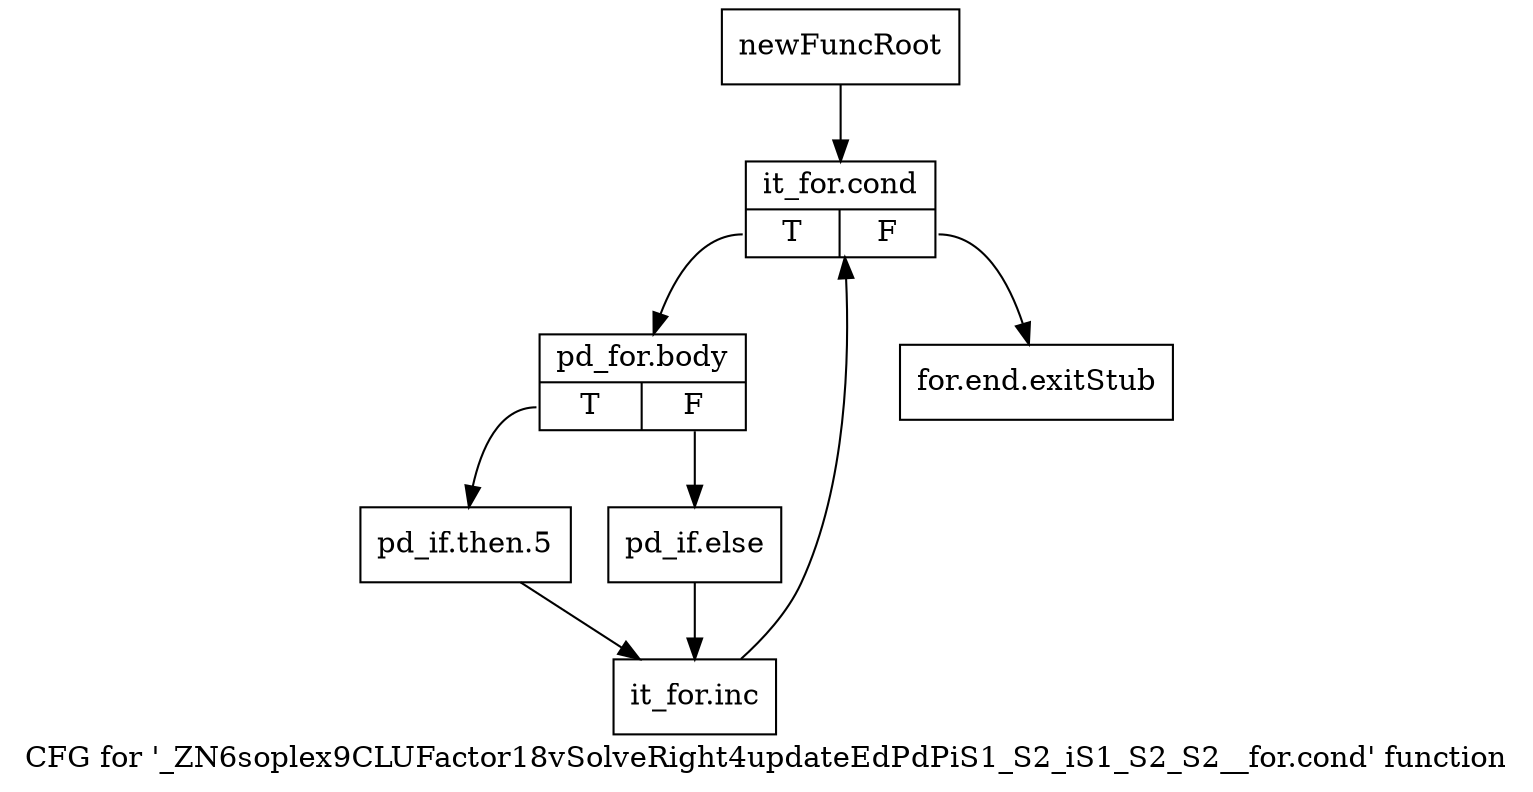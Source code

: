 digraph "CFG for '_ZN6soplex9CLUFactor18vSolveRight4updateEdPdPiS1_S2_iS1_S2_S2__for.cond' function" {
	label="CFG for '_ZN6soplex9CLUFactor18vSolveRight4updateEdPdPiS1_S2_iS1_S2_S2__for.cond' function";

	Node0x3004510 [shape=record,label="{newFuncRoot}"];
	Node0x3004510 -> Node0x30045b0;
	Node0x3004560 [shape=record,label="{for.end.exitStub}"];
	Node0x30045b0 [shape=record,label="{it_for.cond|{<s0>T|<s1>F}}"];
	Node0x30045b0:s0 -> Node0x3004600;
	Node0x30045b0:s1 -> Node0x3004560;
	Node0x3004600 [shape=record,label="{pd_for.body|{<s0>T|<s1>F}}"];
	Node0x3004600:s0 -> Node0x30046a0;
	Node0x3004600:s1 -> Node0x3004650;
	Node0x3004650 [shape=record,label="{pd_if.else}"];
	Node0x3004650 -> Node0x30046f0;
	Node0x30046a0 [shape=record,label="{pd_if.then.5}"];
	Node0x30046a0 -> Node0x30046f0;
	Node0x30046f0 [shape=record,label="{it_for.inc}"];
	Node0x30046f0 -> Node0x30045b0;
}
